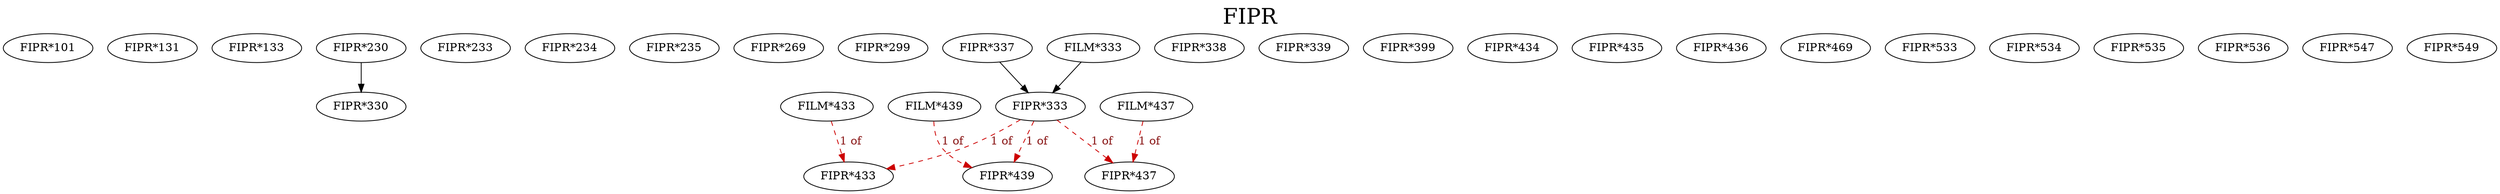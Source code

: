 digraph FIPR {
labelloc = "t";
label = "FIPR"
fontsize = 27;
"FIPR*101"
"FIPR*131"
"FIPR*133"
"FIPR*230"
"FIPR*233"
"FIPR*234"
"FIPR*235"
"FIPR*269"
"FIPR*299"
"FIPR*230" -> "FIPR*330" [style=solid]
"FIPR*337" -> "FIPR*333"
"FILM*333" -> "FIPR*333"
"FIPR*338"
"FIPR*339"
"FIPR*399"
"FIPR*333" -> "FIPR*433" [style=dashed] [label="1 of", fontcolor=firebrick4] [color=red3]
"FILM*433" -> "FIPR*433" [style=dashed] [label="1 of", fontcolor=firebrick4] [color=red3]
"FIPR*434"
"FIPR*435"
"FIPR*436"
"FIPR*333" -> "FIPR*437" [style=dashed] [label="1 of", fontcolor=firebrick4] [color=red3]
"FILM*437" -> "FIPR*437" [style=dashed] [label="1 of", fontcolor=firebrick4] [color=red3]
"FIPR*333" -> "FIPR*439" [style=dashed] [label="1 of", fontcolor=firebrick4] [color=red3]
"FILM*439" -> "FIPR*439" [style=dashed] [label="1 of", fontcolor=firebrick4] [color=red3]
"FIPR*469"
"FIPR*533"
"FIPR*534"
"FIPR*535"
"FIPR*536"
"FIPR*547"
"FIPR*549"
}
